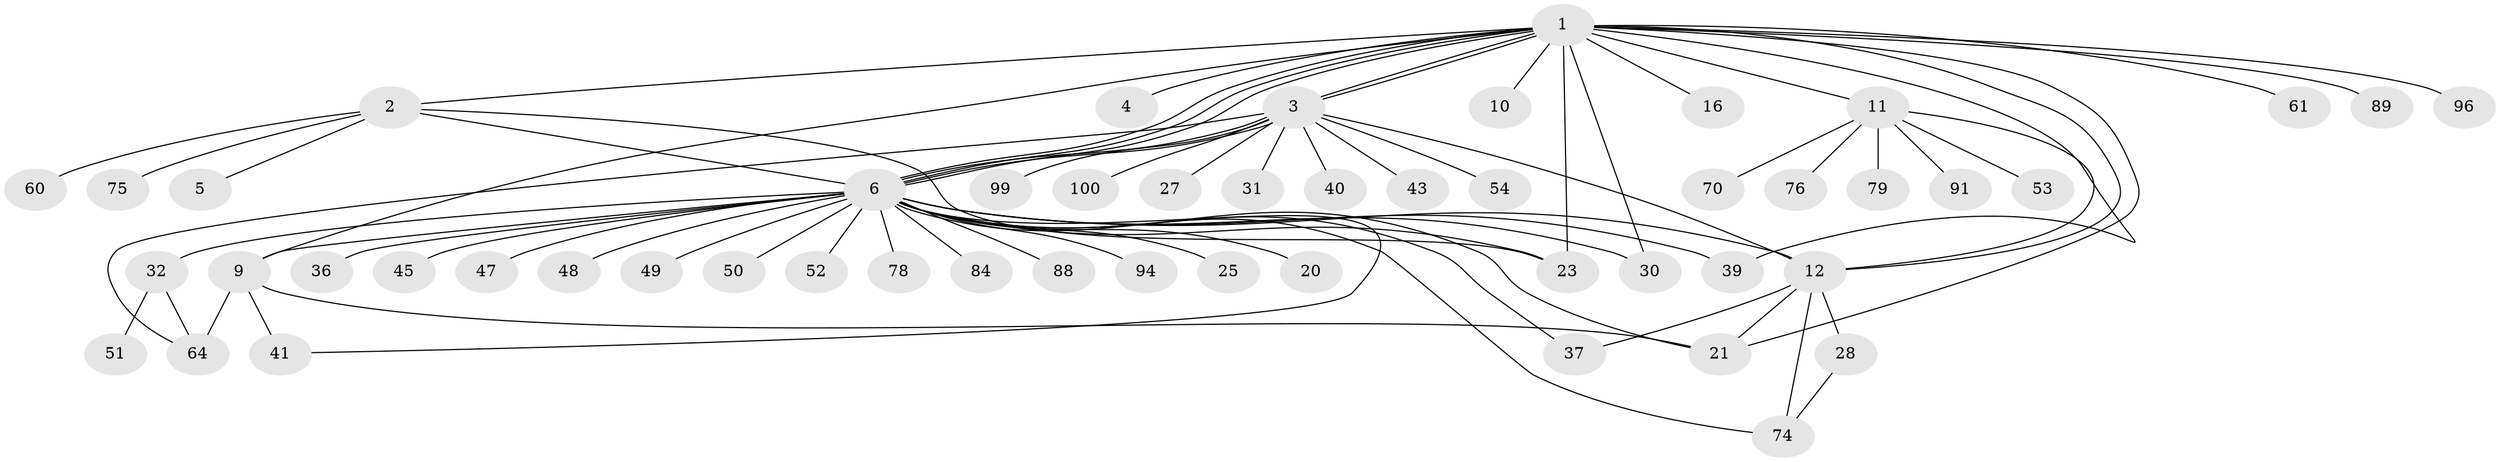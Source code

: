 // original degree distribution, {24: 0.009523809523809525, 6: 0.02857142857142857, 13: 0.009523809523809525, 1: 0.5142857142857142, 2: 0.23809523809523808, 31: 0.009523809523809525, 5: 0.01904761904761905, 3: 0.10476190476190476, 7: 0.009523809523809525, 11: 0.009523809523809525, 10: 0.009523809523809525, 4: 0.02857142857142857, 9: 0.009523809523809525}
// Generated by graph-tools (version 1.1) at 2025/14/03/09/25 04:14:25]
// undirected, 52 vertices, 74 edges
graph export_dot {
graph [start="1"]
  node [color=gray90,style=filled];
  1;
  2;
  3;
  4;
  5 [super="+81"];
  6 [super="+15+8+7+18+14+62"];
  9 [super="+77"];
  10 [super="+93+58"];
  11;
  12 [super="+87+97+56+22+24+35+55+13"];
  16;
  20;
  21 [super="+34+65+105"];
  23 [super="+26+42+38"];
  25;
  27;
  28;
  30;
  31;
  32 [super="+68+63+44"];
  36 [super="+86"];
  37 [super="+80"];
  39;
  40;
  41;
  43 [super="+73+72"];
  45;
  47;
  48;
  49;
  50;
  51;
  52;
  53 [super="+83"];
  54;
  60;
  61;
  64 [super="+102"];
  70;
  74 [super="+98"];
  75;
  76;
  78;
  79 [super="+104"];
  84;
  88;
  89;
  91;
  94;
  96;
  99;
  100;
  1 -- 2;
  1 -- 3;
  1 -- 3;
  1 -- 4;
  1 -- 6 [weight=3];
  1 -- 6;
  1 -- 6;
  1 -- 9;
  1 -- 10;
  1 -- 11;
  1 -- 16;
  1 -- 21 [weight=2];
  1 -- 23 [weight=2];
  1 -- 30;
  1 -- 39;
  1 -- 61;
  1 -- 89;
  1 -- 96;
  1 -- 12 [weight=2];
  2 -- 5;
  2 -- 6;
  2 -- 60;
  2 -- 75;
  2 -- 23;
  3 -- 6;
  3 -- 6;
  3 -- 12;
  3 -- 27;
  3 -- 31;
  3 -- 40;
  3 -- 43;
  3 -- 54;
  3 -- 64;
  3 -- 99;
  3 -- 100;
  6 -- 20;
  6 -- 32;
  6 -- 36;
  6 -- 37;
  6 -- 39;
  6 -- 45;
  6 -- 48;
  6 -- 50;
  6 -- 74;
  6 -- 78;
  6 -- 84;
  6 -- 94;
  6 -- 21;
  6 -- 23;
  6 -- 12 [weight=4];
  6 -- 9 [weight=2];
  6 -- 41;
  6 -- 47;
  6 -- 49;
  6 -- 52;
  6 -- 88;
  6 -- 25;
  6 -- 30;
  9 -- 41;
  9 -- 64;
  9 -- 21;
  11 -- 53;
  11 -- 70;
  11 -- 76;
  11 -- 79;
  11 -- 91;
  11 -- 12;
  12 -- 37;
  12 -- 74;
  12 -- 28;
  12 -- 21;
  28 -- 74;
  32 -- 51;
  32 -- 64;
}
